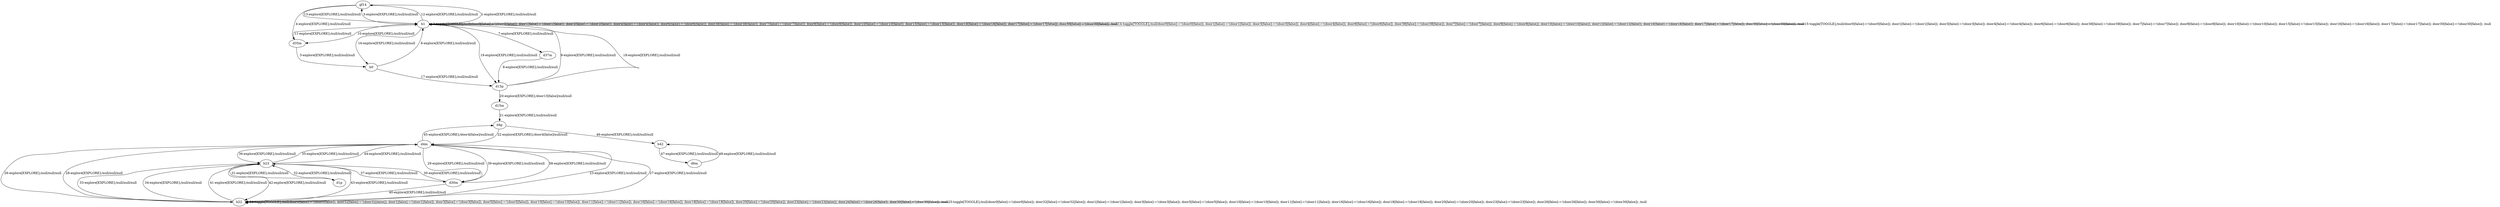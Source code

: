 # Total number of goals covered by this test: 1
# b22 --> d4m

digraph g {
"gf14" -> "b1" [label = "1-explore[EXPLORE];/null/null/null"];
"b1" -> "b1" [label = "2-toggle[TOGGLE];/null/door0[false]:=!(door0[false]); door1[false]:=!(door1[false]); door3[false]:=!(door3[false]); door4[false]:=!(door4[false]); door6[false]:=!(door6[false]); door38[false]:=!(door38[false]); door7[false]:=!(door7[false]); door8[false]:=!(door8[false]); door10[false]:=!(door10[false]); door15[false]:=!(door15[false]); door16[false]:=!(door16[false]); door17[false]:=!(door17[false]); door30[false]:=!(door30[false]); /null"];
"b1" -> "gf14" [label = "3-explore[EXPLORE];/null/null/null"];
"gf14" -> "d35m" [label = "4-explore[EXPLORE];/null/null/null"];
"d35m" -> "b0" [label = "5-explore[EXPLORE];/null/null/null"];
"b0" -> "b1" [label = "6-explore[EXPLORE];/null/null/null"];
"b1" -> "d37m" [label = "7-explore[EXPLORE];/null/null/null"];
"d37m" -> "d15p" [label = "8-explore[EXPLORE];/null/null/null"];
"d15p" -> "b1" [label = "9-explore[EXPLORE];/null/null/null"];
"b1" -> "d35m" [label = "10-explore[EXPLORE];/null/null/null"];
"d35m" -> "b1" [label = "11-explore[EXPLORE];/null/null/null"];
"b1" -> "gf14" [label = "12-explore[EXPLORE];/null/null/null"];
"gf14" -> "b1" [label = "13-explore[EXPLORE];/null/null/null"];
"b1" -> "b1" [label = "14-toggle[TOGGLE];/null/door0[false]:=!(door0[false]); door1[false]:=!(door1[false]); door3[false]:=!(door3[false]); door4[false]:=!(door4[false]); door6[false]:=!(door6[false]); door38[false]:=!(door38[false]); door7[false]:=!(door7[false]); door8[false]:=!(door8[false]); door10[false]:=!(door10[false]); door15[false]:=!(door15[false]); door16[false]:=!(door16[false]); door17[false]:=!(door17[false]); door30[false]:=!(door30[false]); /null"];
"b1" -> "b1" [label = "15-toggle[TOGGLE];/null/door0[false]:=!(door0[false]); door1[false]:=!(door1[false]); door3[false]:=!(door3[false]); door4[false]:=!(door4[false]); door6[false]:=!(door6[false]); door38[false]:=!(door38[false]); door7[false]:=!(door7[false]); door8[false]:=!(door8[false]); door10[false]:=!(door10[false]); door15[false]:=!(door15[false]); door16[false]:=!(door16[false]); door17[false]:=!(door17[false]); door30[false]:=!(door30[false]); /null"];
"b1" -> "b0" [label = "16-explore[EXPLORE];/null/null/null"];
"b0" -> "d15p" [label = "17-explore[EXPLORE];/null/null/null"];
"d15p" -> "b1" [label = "18-explore[EXPLORE];/null/null/null"];
"b1" -> "d15p" [label = "19-explore[EXPLORE];/null/null/null"];
"d15p" -> "d15m" [label = "20-explore[EXPLORE];/door15[false]/null/null"];
"d15m" -> "d4p" [label = "21-explore[EXPLORE];/null/null/null"];
"d4p" -> "d4m" [label = "22-explore[EXPLORE];/door4[false]/null/null"];
"d4m" -> "b22" [label = "23-explore[EXPLORE];/null/null/null"];
"b22" -> "b22" [label = "24-toggle[TOGGLE];/null/door0[false]:=!(door0[false]); door32[false]:=!(door32[false]); door1[false]:=!(door1[false]); door3[false]:=!(door3[false]); door5[false]:=!(door5[false]); door10[false]:=!(door10[false]); door11[false]:=!(door11[false]); door16[false]:=!(door16[false]); door18[false]:=!(door18[false]); door20[false]:=!(door20[false]); door23[false]:=!(door23[false]); door26[false]:=!(door26[false]); door30[false]:=!(door30[false]); /null"];
"b22" -> "b22" [label = "25-toggle[TOGGLE];/null/door0[false]:=!(door0[false]); door32[false]:=!(door32[false]); door1[false]:=!(door1[false]); door3[false]:=!(door3[false]); door5[false]:=!(door5[false]); door10[false]:=!(door10[false]); door11[false]:=!(door11[false]); door16[false]:=!(door16[false]); door18[false]:=!(door18[false]); door20[false]:=!(door20[false]); door23[false]:=!(door23[false]); door26[false]:=!(door26[false]); door30[false]:=!(door30[false]); /null"];
"b22" -> "d4m" [label = "26-explore[EXPLORE];/null/null/null"];
"d4m" -> "b22" [label = "27-explore[EXPLORE];/null/null/null"];
"b22" -> "d4m" [label = "28-explore[EXPLORE];/null/null/null"];
"d4m" -> "d30m" [label = "29-explore[EXPLORE];/null/null/null"];
"d30m" -> "b23" [label = "30-explore[EXPLORE];/null/null/null"];
"b23" -> "d1p" [label = "31-explore[EXPLORE];/null/null/null"];
"d1p" -> "b23" [label = "32-explore[EXPLORE];/null/null/null"];
"b23" -> "b22" [label = "33-explore[EXPLORE];/null/null/null"];
"b22" -> "b23" [label = "34-explore[EXPLORE];/null/null/null"];
"b23" -> "d4m" [label = "35-explore[EXPLORE];/null/null/null"];
"d4m" -> "b23" [label = "36-explore[EXPLORE];/null/null/null"];
"b23" -> "d30m" [label = "37-explore[EXPLORE];/null/null/null"];
"d30m" -> "d4m" [label = "38-explore[EXPLORE];/null/null/null"];
"d4m" -> "d30m" [label = "39-explore[EXPLORE];/null/null/null"];
"d30m" -> "b22" [label = "40-explore[EXPLORE];/null/null/null"];
"b22" -> "b23" [label = "41-explore[EXPLORE];/null/null/null"];
"b23" -> "b22" [label = "42-explore[EXPLORE];/null/null/null"];
"b22" -> "b23" [label = "43-explore[EXPLORE];/null/null/null"];
"b23" -> "d4m" [label = "44-explore[EXPLORE];/null/null/null"];
"d4m" -> "d4p" [label = "45-explore[EXPLORE];/door4[false]/null/null"];
"d4p" -> "b42" [label = "46-explore[EXPLORE];/null/null/null"];
"b42" -> "d6m" [label = "47-explore[EXPLORE];/null/null/null"];
"d6m" -> "b42" [label = "48-explore[EXPLORE];/null/null/null"];
}